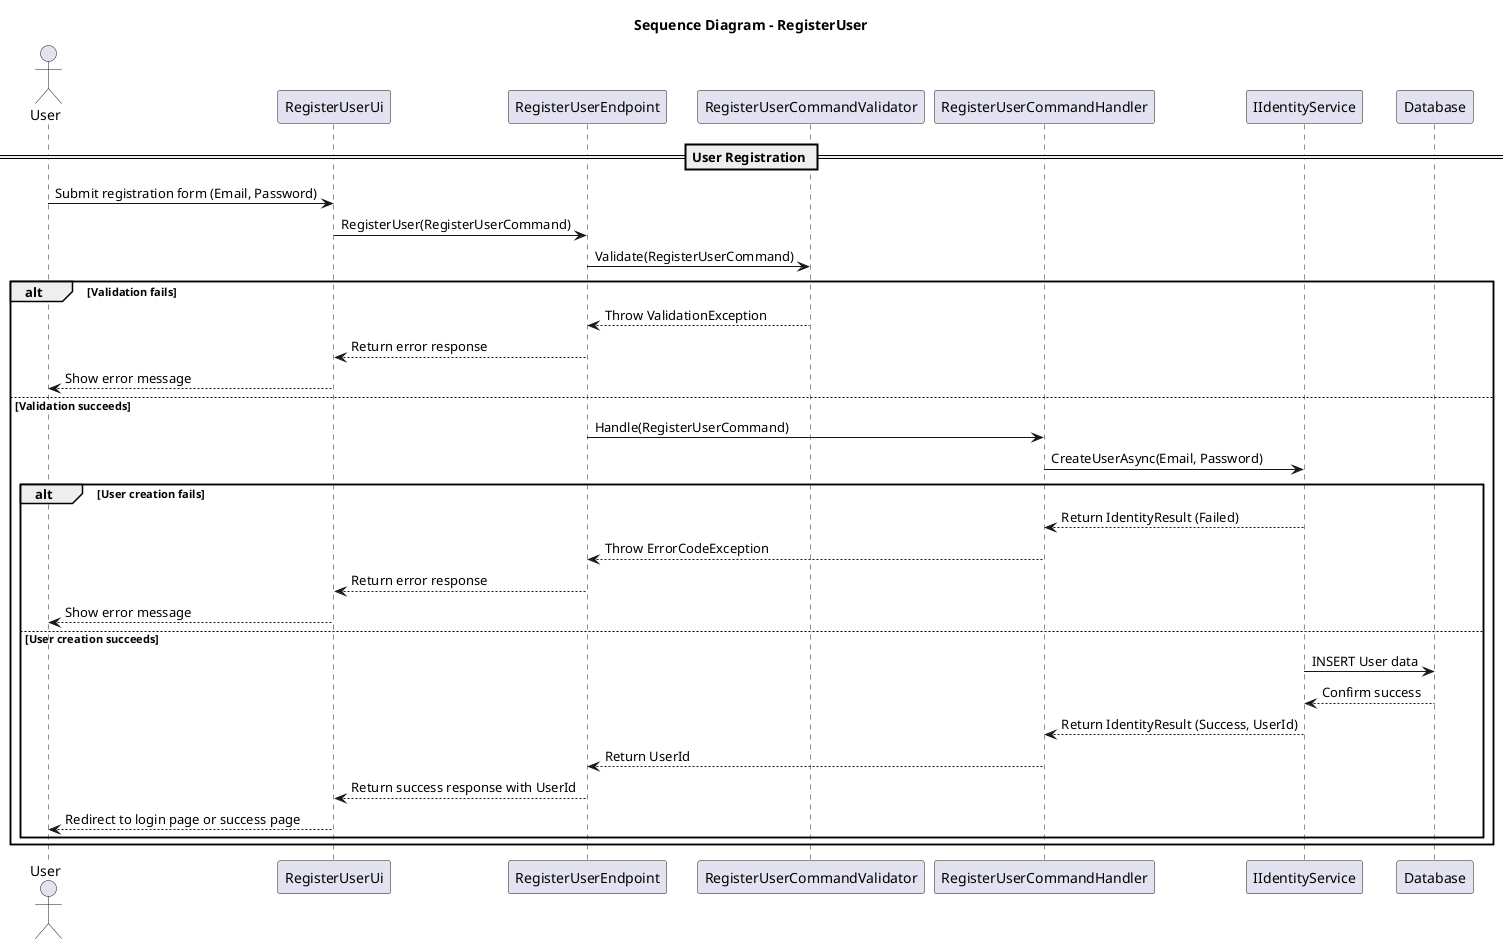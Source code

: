 @startuml
title Sequence Diagram - RegisterUser

actor User
participant RegisterUserUi as UI
participant RegisterUserEndpoint as Endpoint
participant RegisterUserCommandValidator as Validator
participant RegisterUserCommandHandler as Handler
participant IIdentityService as IdentityService
participant Database

== User Registration ==
User -> UI: Submit registration form (Email, Password)
UI -> Endpoint: RegisterUser(RegisterUserCommand)
Endpoint -> Validator: Validate(RegisterUserCommand)
alt Validation fails
    Validator --> Endpoint: Throw ValidationException
    Endpoint --> UI: Return error response
    UI --> User: Show error message
else Validation succeeds
    Endpoint -> Handler: Handle(RegisterUserCommand)
    Handler -> IdentityService: CreateUserAsync(Email, Password)
    alt User creation fails
        IdentityService --> Handler: Return IdentityResult (Failed)
        Handler --> Endpoint: Throw ErrorCodeException
        Endpoint --> UI: Return error response
        UI --> User: Show error message
    else User creation succeeds
        IdentityService -> Database: INSERT User data
        Database --> IdentityService: Confirm success
        IdentityService --> Handler: Return IdentityResult (Success, UserId)
        Handler --> Endpoint: Return UserId
        Endpoint --> UI: Return success response with UserId
        UI --> User: Redirect to login page or success page
    end
end

@enduml
